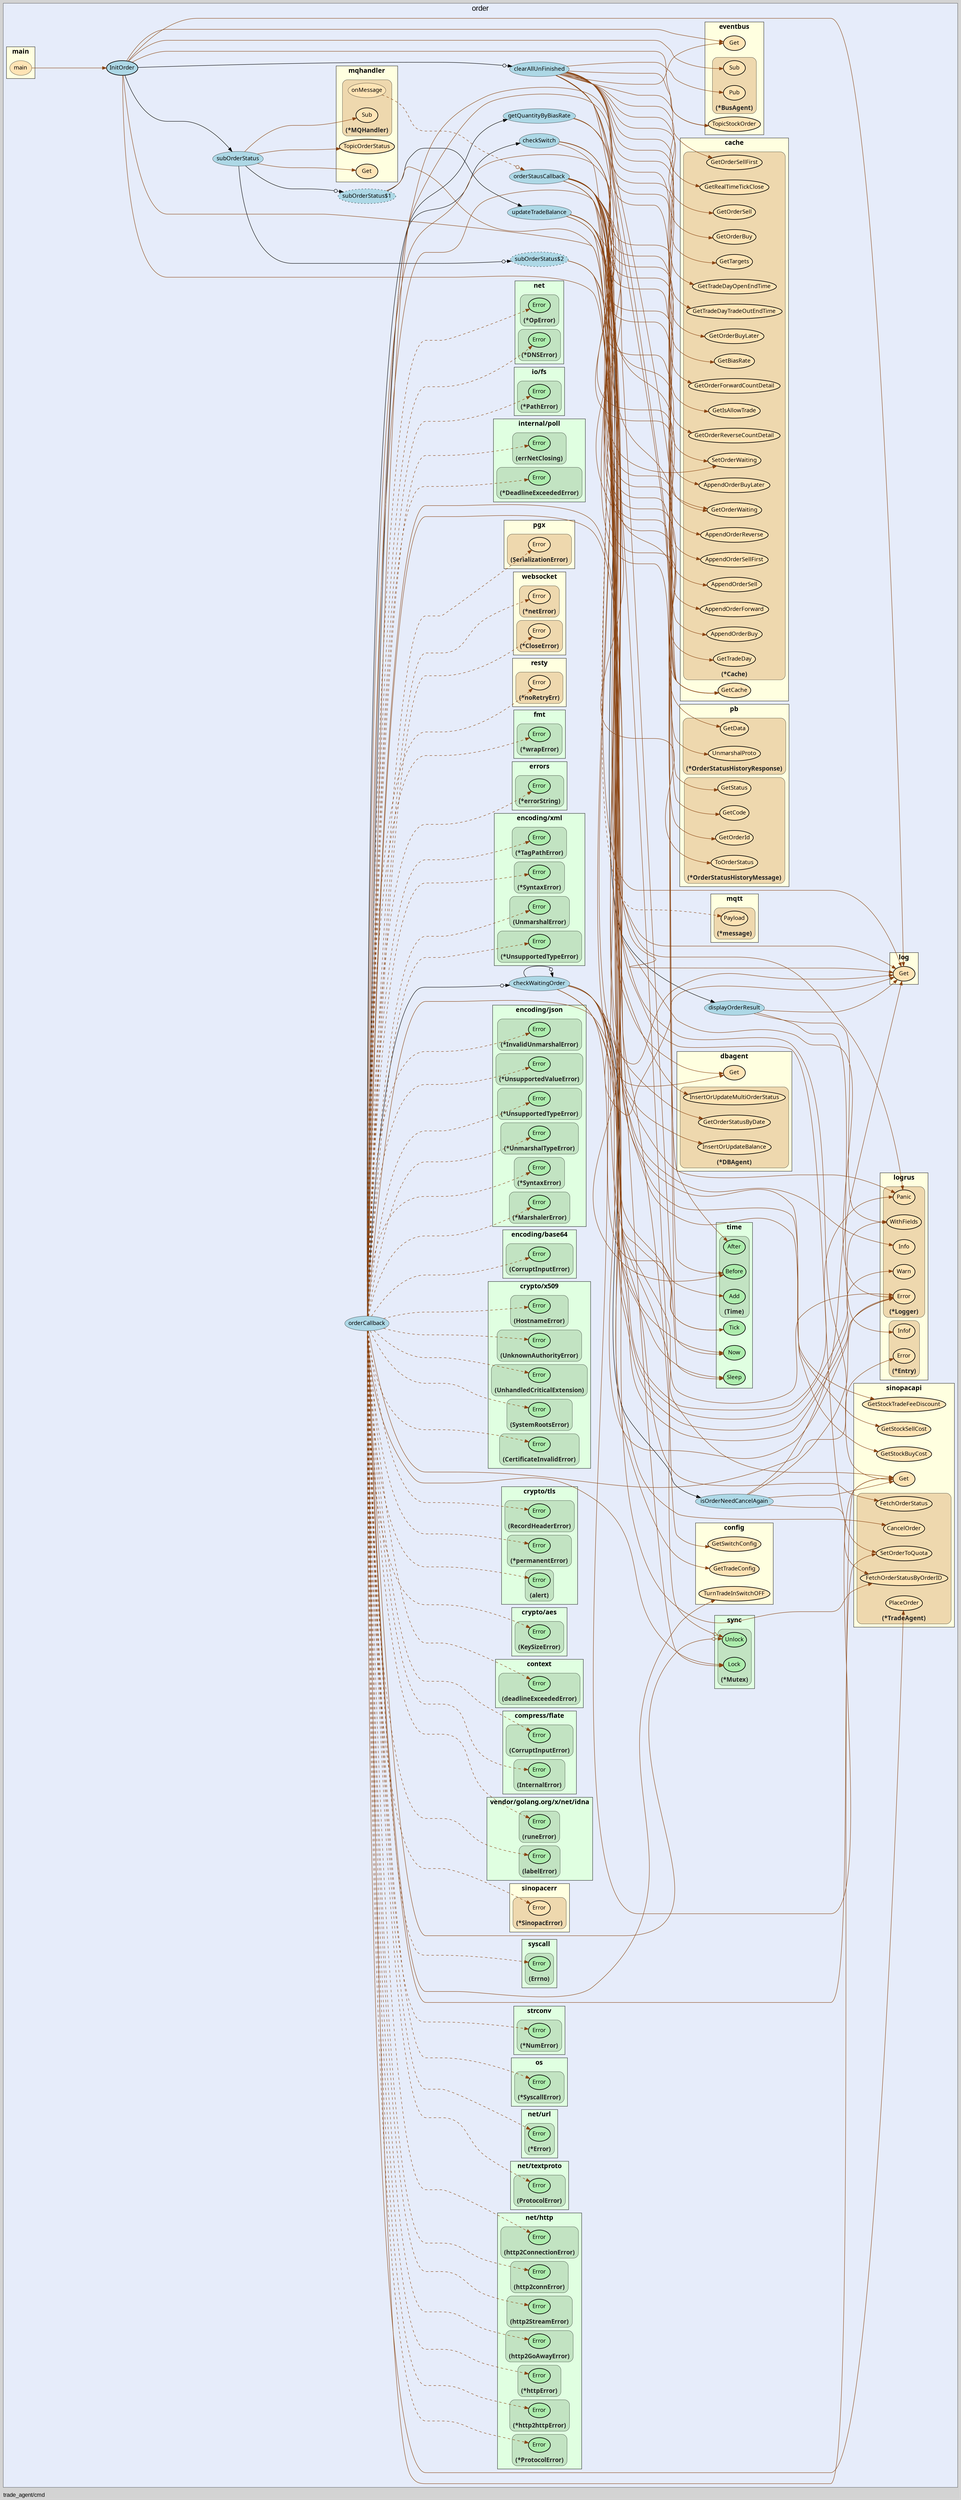 digraph gocallvis {
    label="trade_agent/cmd";
    labeljust="l";
    fontname="Arial";
    fontsize="14";
    rankdir="LR";
    bgcolor="lightgray";
    style="solid";
    penwidth="0.5";
    pad="0.0";
    nodesep="0.35";

    node [shape="ellipse" style="filled" fillcolor="honeydew" fontname="Verdana" penwidth="1.0" margin="0.05,0.0"];
    edge [minlen="5"]

    subgraph "cluster_focus" {
        bgcolor="#e6ecfa";
label="order";
labelloc="t";
labeljust="c";
fontsize="18";
        
        "trade_agent/pkg/modules/order.orderStausCallback" [ penwidth="0.5" fillcolor="lightblue" label="orderStausCallback" ]
        "trade_agent/pkg/modules/order.displayOrderResult" [ fillcolor="lightblue" label="displayOrderResult" penwidth="0.5" ]
        "trade_agent/pkg/modules/order.InitOrder" [ fillcolor="lightblue" label="InitOrder" penwidth="1.5" ]
        "trade_agent/pkg/modules/order.subOrderStatus" [ fillcolor="lightblue" label="subOrderStatus" penwidth="0.5" ]
        "trade_agent/pkg/modules/order.updateTradeBalance" [ fillcolor="lightblue" label="updateTradeBalance" penwidth="0.5" ]
        "trade_agent/pkg/modules/order.subOrderStatus$1" [ fillcolor="lightblue" label="subOrderStatus$1" style="dotted,filled" ]
        "trade_agent/pkg/modules/order.subOrderStatus$2" [ label="subOrderStatus$2" style="dotted,filled" fillcolor="lightblue" ]
        "trade_agent/pkg/modules/order.clearAllUnFinished" [ fillcolor="lightblue" label="clearAllUnFinished" penwidth="0.5" ]
        "trade_agent/pkg/modules/order.checkWaitingOrder" [ fillcolor="lightblue" label="checkWaitingOrder" penwidth="0.5" ]
        "trade_agent/pkg/modules/order.isOrderNeedCancelAgain" [ fillcolor="lightblue" label="isOrderNeedCancelAgain" penwidth="0.5" ]
        "trade_agent/pkg/modules/order.orderCallback" [ fillcolor="lightblue" label="orderCallback" penwidth="0.5" ]
        "trade_agent/pkg/modules/order.checkSwitch" [ fillcolor="lightblue" label="checkSwitch" penwidth="0.5" ]
        "trade_agent/pkg/modules/order.getQuantityByBiasRate" [ fillcolor="lightblue" label="getQuantityByBiasRate" penwidth="0.5" ]
        
        subgraph "cluster_compress/flate" {
        penwidth="0.8";
fontsize="16";
fontname="Tahoma bold";
rank="sink";
label="compress/flate";
URL="/?f=compress/flate";
tooltip="package: compress/flate";
style="filled";
fillcolor="#E0FFE1";
        
        
        subgraph "cluster_compress/flate.CorruptInputError" {
        fontsize="15";
fontcolor="#222222";
labelloc="b";
style="rounded,filled";
fillcolor="#c2e3c2";
label="(CorruptInputError)";
tooltip="type: compress/flate.CorruptInputError";
penwidth="0.5";
        
        "(compress/flate.CorruptInputError).Error" [ fillcolor="#adedad" label="Error" penwidth="1.5" ]
        
    }

        subgraph "cluster_compress/flate.InternalError" {
        style="rounded,filled";
fillcolor="#c2e3c2";
label="(InternalError)";
tooltip="type: compress/flate.InternalError";
penwidth="0.5";
fontsize="15";
fontcolor="#222222";
labelloc="b";
        
        "(compress/flate.InternalError).Error" [ fillcolor="#adedad" label="Error" penwidth="1.5" ]
        
    }

    }

        subgraph "cluster_context" {
        penwidth="0.8";
rank="sink";
URL="/?f=context";
tooltip="package: context";
fontsize="16";
style="filled";
fillcolor="#E0FFE1";
fontname="Tahoma bold";
label="context";
        
        
        subgraph "cluster_context.deadlineExceededError" {
        penwidth="0.5";
fontsize="15";
fontcolor="#222222";
labelloc="b";
style="rounded,filled";
fillcolor="#c2e3c2";
label="(deadlineExceededError)";
tooltip="type: context.deadlineExceededError";
        
        "(context.deadlineExceededError).Error" [ fillcolor="#adedad" label="Error" penwidth="1.5" ]
        
    }

    }

        subgraph "cluster_crypto/aes" {
        style="filled";
fillcolor="#E0FFE1";
label="crypto/aes";
tooltip="package: crypto/aes";
fontsize="16";
fontname="Tahoma bold";
rank="sink";
URL="/?f=crypto/aes";
penwidth="0.8";
        
        
        subgraph "cluster_crypto/aes.KeySizeError" {
        style="rounded,filled";
fillcolor="#c2e3c2";
label="(KeySizeError)";
tooltip="type: crypto/aes.KeySizeError";
penwidth="0.5";
fontsize="15";
fontcolor="#222222";
labelloc="b";
        
        "(crypto/aes.KeySizeError).Error" [ fillcolor="#adedad" label="Error" penwidth="1.5" ]
        
    }

    }

        subgraph "cluster_crypto/tls" {
        penwidth="0.8";
style="filled";
fontname="Tahoma bold";
rank="sink";
label="crypto/tls";
tooltip="package: crypto/tls";
fontsize="16";
fillcolor="#E0FFE1";
URL="/?f=crypto/tls";
        
        
        subgraph "cluster_*crypto/tls.permanentError" {
        penwidth="0.5";
fontsize="15";
fontcolor="#222222";
labelloc="b";
style="rounded,filled";
fillcolor="#c2e3c2";
label="(*permanentError)";
tooltip="type: *crypto/tls.permanentError";
        
        "(*crypto/tls.permanentError).Error" [ fillcolor="#adedad" label="Error" penwidth="1.5" ]
        
    }

        subgraph "cluster_crypto/tls.RecordHeaderError" {
        penwidth="0.5";
fontsize="15";
fontcolor="#222222";
labelloc="b";
style="rounded,filled";
fillcolor="#c2e3c2";
label="(RecordHeaderError)";
tooltip="type: crypto/tls.RecordHeaderError";
        
        "(crypto/tls.RecordHeaderError).Error" [ fillcolor="#adedad" label="Error" penwidth="1.5" ]
        
    }

        subgraph "cluster_crypto/tls.alert" {
        labelloc="b";
style="rounded,filled";
fillcolor="#c2e3c2";
label="(alert)";
tooltip="type: crypto/tls.alert";
penwidth="0.5";
fontsize="15";
fontcolor="#222222";
        
        "(crypto/tls.alert).Error" [ fillcolor="#adedad" label="Error" penwidth="1.5" ]
        
    }

    }

        subgraph "cluster_crypto/x509" {
        rank="sink";
label="crypto/x509";
URL="/?f=crypto/x509";
fontsize="16";
style="filled";
fontname="Tahoma bold";
tooltip="package: crypto/x509";
penwidth="0.8";
fillcolor="#E0FFE1";
        
        
        subgraph "cluster_crypto/x509.CertificateInvalidError" {
        labelloc="b";
style="rounded,filled";
fillcolor="#c2e3c2";
label="(CertificateInvalidError)";
tooltip="type: crypto/x509.CertificateInvalidError";
penwidth="0.5";
fontsize="15";
fontcolor="#222222";
        
        "(crypto/x509.CertificateInvalidError).Error" [ fillcolor="#adedad" label="Error" penwidth="1.5" ]
        
    }

        subgraph "cluster_crypto/x509.HostnameError" {
        tooltip="type: crypto/x509.HostnameError";
penwidth="0.5";
fontsize="15";
fontcolor="#222222";
labelloc="b";
style="rounded,filled";
fillcolor="#c2e3c2";
label="(HostnameError)";
        
        "(crypto/x509.HostnameError).Error" [ fillcolor="#adedad" label="Error" penwidth="1.5" ]
        
    }

        subgraph "cluster_crypto/x509.SystemRootsError" {
        labelloc="b";
style="rounded,filled";
fillcolor="#c2e3c2";
label="(SystemRootsError)";
tooltip="type: crypto/x509.SystemRootsError";
penwidth="0.5";
fontsize="15";
fontcolor="#222222";
        
        "(crypto/x509.SystemRootsError).Error" [ fillcolor="#adedad" label="Error" penwidth="1.5" ]
        
    }

        subgraph "cluster_crypto/x509.UnhandledCriticalExtension" {
        label="(UnhandledCriticalExtension)";
tooltip="type: crypto/x509.UnhandledCriticalExtension";
penwidth="0.5";
fontsize="15";
fontcolor="#222222";
labelloc="b";
style="rounded,filled";
fillcolor="#c2e3c2";
        
        "(crypto/x509.UnhandledCriticalExtension).Error" [ fillcolor="#adedad" label="Error" penwidth="1.5" ]
        
    }

        subgraph "cluster_crypto/x509.UnknownAuthorityError" {
        label="(UnknownAuthorityError)";
tooltip="type: crypto/x509.UnknownAuthorityError";
penwidth="0.5";
fontsize="15";
fontcolor="#222222";
labelloc="b";
style="rounded,filled";
fillcolor="#c2e3c2";
        
        "(crypto/x509.UnknownAuthorityError).Error" [ penwidth="1.5" fillcolor="#adedad" label="Error" ]
        
    }

    }

        subgraph "cluster_encoding/base64" {
        style="filled";
fontname="Tahoma bold";
label="encoding/base64";
tooltip="package: encoding/base64";
URL="/?f=encoding/base64";
penwidth="0.8";
fontsize="16";
fillcolor="#E0FFE1";
rank="sink";
        
        
        subgraph "cluster_encoding/base64.CorruptInputError" {
        fontsize="15";
fontcolor="#222222";
labelloc="b";
style="rounded,filled";
fillcolor="#c2e3c2";
label="(CorruptInputError)";
tooltip="type: encoding/base64.CorruptInputError";
penwidth="0.5";
        
        "(encoding/base64.CorruptInputError).Error" [ fillcolor="#adedad" label="Error" penwidth="1.5" ]
        
    }

    }

        subgraph "cluster_encoding/json" {
        fontsize="16";
fillcolor="#E0FFE1";
label="encoding/json";
penwidth="0.8";
style="filled";
fontname="Tahoma bold";
rank="sink";
URL="/?f=encoding/json";
tooltip="package: encoding/json";
        
        
        subgraph "cluster_*encoding/json.InvalidUnmarshalError" {
        labelloc="b";
style="rounded,filled";
fillcolor="#c2e3c2";
label="(*InvalidUnmarshalError)";
tooltip="type: *encoding/json.InvalidUnmarshalError";
penwidth="0.5";
fontsize="15";
fontcolor="#222222";
        
        "(*encoding/json.InvalidUnmarshalError).Error" [ penwidth="1.5" fillcolor="#adedad" label="Error" ]
        
    }

        subgraph "cluster_*encoding/json.MarshalerError" {
        fontsize="15";
fontcolor="#222222";
labelloc="b";
style="rounded,filled";
fillcolor="#c2e3c2";
label="(*MarshalerError)";
tooltip="type: *encoding/json.MarshalerError";
penwidth="0.5";
        
        "(*encoding/json.MarshalerError).Error" [ fillcolor="#adedad" label="Error" penwidth="1.5" ]
        
    }

        subgraph "cluster_*encoding/json.SyntaxError" {
        fontcolor="#222222";
labelloc="b";
style="rounded,filled";
fillcolor="#c2e3c2";
label="(*SyntaxError)";
tooltip="type: *encoding/json.SyntaxError";
penwidth="0.5";
fontsize="15";
        
        "(*encoding/json.SyntaxError).Error" [ penwidth="1.5" fillcolor="#adedad" label="Error" ]
        
    }

        subgraph "cluster_*encoding/json.UnmarshalTypeError" {
        label="(*UnmarshalTypeError)";
tooltip="type: *encoding/json.UnmarshalTypeError";
penwidth="0.5";
fontsize="15";
fontcolor="#222222";
labelloc="b";
style="rounded,filled";
fillcolor="#c2e3c2";
        
        "(*encoding/json.UnmarshalTypeError).Error" [ label="Error" penwidth="1.5" fillcolor="#adedad" ]
        
    }

        subgraph "cluster_*encoding/json.UnsupportedTypeError" {
        tooltip="type: *encoding/json.UnsupportedTypeError";
penwidth="0.5";
fontsize="15";
fontcolor="#222222";
labelloc="b";
style="rounded,filled";
fillcolor="#c2e3c2";
label="(*UnsupportedTypeError)";
        
        "(*encoding/json.UnsupportedTypeError).Error" [ fillcolor="#adedad" label="Error" penwidth="1.5" ]
        
    }

        subgraph "cluster_*encoding/json.UnsupportedValueError" {
        fontsize="15";
fontcolor="#222222";
labelloc="b";
style="rounded,filled";
fillcolor="#c2e3c2";
label="(*UnsupportedValueError)";
tooltip="type: *encoding/json.UnsupportedValueError";
penwidth="0.5";
        
        "(*encoding/json.UnsupportedValueError).Error" [ fillcolor="#adedad" label="Error" penwidth="1.5" ]
        
    }

    }

        subgraph "cluster_encoding/xml" {
        fillcolor="#E0FFE1";
fontname="Tahoma bold";
rank="sink";
label="encoding/xml";
penwidth="0.8";
fontsize="16";
style="filled";
URL="/?f=encoding/xml";
tooltip="package: encoding/xml";
        
        
        subgraph "cluster_*encoding/xml.SyntaxError" {
        fontsize="15";
fontcolor="#222222";
labelloc="b";
style="rounded,filled";
fillcolor="#c2e3c2";
label="(*SyntaxError)";
tooltip="type: *encoding/xml.SyntaxError";
penwidth="0.5";
        
        "(*encoding/xml.SyntaxError).Error" [ fillcolor="#adedad" label="Error" penwidth="1.5" ]
        
    }

        subgraph "cluster_*encoding/xml.TagPathError" {
        label="(*TagPathError)";
tooltip="type: *encoding/xml.TagPathError";
penwidth="0.5";
fontsize="15";
fontcolor="#222222";
labelloc="b";
style="rounded,filled";
fillcolor="#c2e3c2";
        
        "(*encoding/xml.TagPathError).Error" [ fillcolor="#adedad" label="Error" penwidth="1.5" ]
        
    }

        subgraph "cluster_*encoding/xml.UnsupportedTypeError" {
        fontsize="15";
fontcolor="#222222";
labelloc="b";
style="rounded,filled";
fillcolor="#c2e3c2";
label="(*UnsupportedTypeError)";
tooltip="type: *encoding/xml.UnsupportedTypeError";
penwidth="0.5";
        
        "(*encoding/xml.UnsupportedTypeError).Error" [ fillcolor="#adedad" label="Error" penwidth="1.5" ]
        
    }

        subgraph "cluster_encoding/xml.UnmarshalError" {
        tooltip="type: encoding/xml.UnmarshalError";
penwidth="0.5";
fontsize="15";
fontcolor="#222222";
labelloc="b";
style="rounded,filled";
fillcolor="#c2e3c2";
label="(UnmarshalError)";
        
        "(encoding/xml.UnmarshalError).Error" [ fillcolor="#adedad" label="Error" penwidth="1.5" ]
        
    }

    }

        subgraph "cluster_errors" {
        label="errors";
penwidth="0.8";
fontsize="16";
style="filled";
fillcolor="#E0FFE1";
fontname="Tahoma bold";
rank="sink";
URL="/?f=errors";
tooltip="package: errors";
        
        
        subgraph "cluster_*errors.errorString" {
        penwidth="0.5";
fontsize="15";
fontcolor="#222222";
labelloc="b";
style="rounded,filled";
fillcolor="#c2e3c2";
label="(*errorString)";
tooltip="type: *errors.errorString";
        
        "(*errors.errorString).Error" [ fillcolor="#adedad" label="Error" penwidth="1.5" ]
        
    }

    }

        subgraph "cluster_fmt" {
        style="filled";
URL="/?f=fmt";
tooltip="package: fmt";
fontname="Tahoma bold";
rank="sink";
label="fmt";
penwidth="0.8";
fontsize="16";
fillcolor="#E0FFE1";
        
        
        subgraph "cluster_*fmt.wrapError" {
        fontcolor="#222222";
labelloc="b";
style="rounded,filled";
fillcolor="#c2e3c2";
label="(*wrapError)";
tooltip="type: *fmt.wrapError";
penwidth="0.5";
fontsize="15";
        
        "(*fmt.wrapError).Error" [ fillcolor="#adedad" label="Error" penwidth="1.5" ]
        
    }

    }

        subgraph "cluster_github.com/eclipse/paho.mqtt.golang" {
        fontsize="16";
tooltip="package: github.com/eclipse/paho.mqtt.golang";
fillcolor="lightyellow";
fontname="Tahoma bold";
rank="sink";
label="mqtt";
URL="/?f=github.com/eclipse/paho.mqtt.golang";
penwidth="0.8";
style="filled";
        
        
        subgraph "cluster_*github.com/eclipse/paho.mqtt.golang.message" {
        penwidth="0.5";
fontsize="15";
fontcolor="#222222";
labelloc="b";
style="rounded,filled";
fillcolor="wheat2";
label="(*message)";
tooltip="type: *github.com/eclipse/paho.mqtt.golang.message";
        
        "(*github.com/eclipse/paho.mqtt.golang.message).Payload" [ fillcolor="moccasin" label="Payload" penwidth="1.5" ]
        
    }

    }

        subgraph "cluster_github.com/go-resty/resty/v2" {
        URL="/?f=github.com/go-resty/resty/v2";
style="filled";
fontsize="16";
fillcolor="lightyellow";
fontname="Tahoma bold";
rank="sink";
label="resty";
tooltip="package: github.com/go-resty/resty/v2";
penwidth="0.8";
        
        
        subgraph "cluster_*github.com/go-resty/resty/v2.noRetryErr" {
        fontsize="15";
fontcolor="#222222";
labelloc="b";
style="rounded,filled";
fillcolor="wheat2";
label="(*noRetryErr)";
tooltip="type: *github.com/go-resty/resty/v2.noRetryErr";
penwidth="0.5";
        
        "(*github.com/go-resty/resty/v2.noRetryErr).Error" [ fillcolor="moccasin" label="Error" penwidth="1.5" ]
        
    }

    }

        subgraph "cluster_github.com/gorilla/websocket" {
        penwidth="0.8";
fontsize="16";
style="filled";
fillcolor="lightyellow";
fontname="Tahoma bold";
rank="sink";
label="websocket";
URL="/?f=github.com/gorilla/websocket";
tooltip="package: github.com/gorilla/websocket";
        
        
        subgraph "cluster_*github.com/gorilla/websocket.CloseError" {
        tooltip="type: *github.com/gorilla/websocket.CloseError";
penwidth="0.5";
fontsize="15";
fontcolor="#222222";
labelloc="b";
style="rounded,filled";
fillcolor="wheat2";
label="(*CloseError)";
        
        "(*github.com/gorilla/websocket.CloseError).Error" [ fillcolor="moccasin" label="Error" penwidth="1.5" ]
        
    }

        subgraph "cluster_*github.com/gorilla/websocket.netError" {
        label="(*netError)";
tooltip="type: *github.com/gorilla/websocket.netError";
penwidth="0.5";
fontsize="15";
fontcolor="#222222";
labelloc="b";
style="rounded,filled";
fillcolor="wheat2";
        
        "(*github.com/gorilla/websocket.netError).Error" [ fillcolor="moccasin" label="Error" penwidth="1.5" ]
        
    }

    }

        subgraph "cluster_github.com/jackc/pgx/v4" {
        fillcolor="lightyellow";
fontname="Tahoma bold";
rank="sink";
URL="/?f=github.com/jackc/pgx/v4";
style="filled";
fontsize="16";
label="pgx";
tooltip="package: github.com/jackc/pgx/v4";
penwidth="0.8";
        
        
        subgraph "cluster_github.com/jackc/pgx/v4.SerializationError" {
        fontcolor="#222222";
labelloc="b";
style="rounded,filled";
fillcolor="wheat2";
label="(SerializationError)";
tooltip="type: github.com/jackc/pgx/v4.SerializationError";
penwidth="0.5";
fontsize="15";
        
        "(github.com/jackc/pgx/v4.SerializationError).Error" [ fillcolor="moccasin" label="Error" penwidth="1.5" ]
        
    }

    }

        subgraph "cluster_github.com/sirupsen/logrus" {
        penwidth="0.8";
fontname="Tahoma bold";
rank="sink";
label="logrus";
fontsize="16";
style="filled";
fillcolor="lightyellow";
URL="/?f=github.com/sirupsen/logrus";
tooltip="package: github.com/sirupsen/logrus";
        
        
        subgraph "cluster_*github.com/sirupsen/logrus.Entry" {
        tooltip="type: *github.com/sirupsen/logrus.Entry";
penwidth="0.5";
fontsize="15";
fontcolor="#222222";
labelloc="b";
style="rounded,filled";
fillcolor="wheat2";
label="(*Entry)";
        
        "(*github.com/sirupsen/logrus.Entry).Infof" [ fillcolor="moccasin" label="Infof" penwidth="1.5" ]
        "(*github.com/sirupsen/logrus.Entry).Error" [ fillcolor="moccasin" label="Error" penwidth="1.5" ]
        
    }

        subgraph "cluster_*github.com/sirupsen/logrus.Logger" {
        labelloc="b";
style="rounded,filled";
fillcolor="wheat2";
label="(*Logger)";
tooltip="type: *github.com/sirupsen/logrus.Logger";
penwidth="0.5";
fontsize="15";
fontcolor="#222222";
        
        "(*github.com/sirupsen/logrus.Logger).Panic" [ fillcolor="moccasin" label="Panic" penwidth="1.5" ]
        "(*github.com/sirupsen/logrus.Logger).WithFields" [ fillcolor="moccasin" label="WithFields" penwidth="1.5" ]
        "(*github.com/sirupsen/logrus.Logger).Error" [ penwidth="1.5" fillcolor="moccasin" label="Error" ]
        "(*github.com/sirupsen/logrus.Logger).Info" [ fillcolor="moccasin" label="Info" penwidth="1.5" ]
        "(*github.com/sirupsen/logrus.Logger).Warn" [ fillcolor="moccasin" label="Warn" penwidth="1.5" ]
        
    }

    }

        subgraph "cluster_internal/poll" {
        fillcolor="#E0FFE1";
fontname="Tahoma bold";
label="internal/poll";
URL="/?f=internal/poll";
tooltip="package: internal/poll";
penwidth="0.8";
fontsize="16";
style="filled";
rank="sink";
        
        
        subgraph "cluster_*internal/poll.DeadlineExceededError" {
        label="(*DeadlineExceededError)";
tooltip="type: *internal/poll.DeadlineExceededError";
penwidth="0.5";
fontsize="15";
fontcolor="#222222";
labelloc="b";
style="rounded,filled";
fillcolor="#c2e3c2";
        
        "(*internal/poll.DeadlineExceededError).Error" [ penwidth="1.5" fillcolor="#adedad" label="Error" ]
        
    }

        subgraph "cluster_internal/poll.errNetClosing" {
        labelloc="b";
style="rounded,filled";
fillcolor="#c2e3c2";
label="(errNetClosing)";
tooltip="type: internal/poll.errNetClosing";
penwidth="0.5";
fontsize="15";
fontcolor="#222222";
        
        "(internal/poll.errNetClosing).Error" [ fillcolor="#adedad" label="Error" penwidth="1.5" ]
        
    }

    }

        subgraph "cluster_io/fs" {
        fontsize="16";
fillcolor="#E0FFE1";
fontname="Tahoma bold";
label="io/fs";
URL="/?f=io/fs";
penwidth="0.8";
rank="sink";
tooltip="package: io/fs";
style="filled";
        
        
        subgraph "cluster_*io/fs.PathError" {
        label="(*PathError)";
tooltip="type: *io/fs.PathError";
penwidth="0.5";
fontsize="15";
fontcolor="#222222";
labelloc="b";
style="rounded,filled";
fillcolor="#c2e3c2";
        
        "(*io/fs.PathError).Error" [ fillcolor="#adedad" label="Error" penwidth="1.5" ]
        
    }

    }

        subgraph "cluster_net" {
        penwidth="0.8";
style="filled";
fillcolor="#E0FFE1";
fontname="Tahoma bold";
rank="sink";
fontsize="16";
label="net";
URL="/?f=net";
tooltip="package: net";
        
        
        subgraph "cluster_*net.DNSError" {
        fillcolor="#c2e3c2";
label="(*DNSError)";
tooltip="type: *net.DNSError";
penwidth="0.5";
fontsize="15";
fontcolor="#222222";
labelloc="b";
style="rounded,filled";
        
        "(*net.DNSError).Error" [ fillcolor="#adedad" label="Error" penwidth="1.5" ]
        
    }

        subgraph "cluster_*net.OpError" {
        label="(*OpError)";
tooltip="type: *net.OpError";
penwidth="0.5";
fontsize="15";
fontcolor="#222222";
labelloc="b";
style="rounded,filled";
fillcolor="#c2e3c2";
        
        "(*net.OpError).Error" [ fillcolor="#adedad" label="Error" penwidth="1.5" ]
        
    }

    }

        subgraph "cluster_net/http" {
        fontsize="16";
fontname="Tahoma bold";
rank="sink";
penwidth="0.8";
style="filled";
fillcolor="#E0FFE1";
label="net/http";
URL="/?f=net/http";
tooltip="package: net/http";
        
        
        subgraph "cluster_*net/http.ProtocolError" {
        penwidth="0.5";
fontsize="15";
fontcolor="#222222";
labelloc="b";
style="rounded,filled";
fillcolor="#c2e3c2";
label="(*ProtocolError)";
tooltip="type: *net/http.ProtocolError";
        
        "(*net/http.ProtocolError).Error" [ fillcolor="#adedad" label="Error" penwidth="1.5" ]
        
    }

        subgraph "cluster_*net/http.http2httpError" {
        fillcolor="#c2e3c2";
label="(*http2httpError)";
tooltip="type: *net/http.http2httpError";
penwidth="0.5";
fontsize="15";
fontcolor="#222222";
labelloc="b";
style="rounded,filled";
        
        "(*net/http.http2httpError).Error" [ penwidth="1.5" fillcolor="#adedad" label="Error" ]
        
    }

        subgraph "cluster_*net/http.httpError" {
        tooltip="type: *net/http.httpError";
penwidth="0.5";
fontsize="15";
fontcolor="#222222";
labelloc="b";
style="rounded,filled";
fillcolor="#c2e3c2";
label="(*httpError)";
        
        "(*net/http.httpError).Error" [ penwidth="1.5" fillcolor="#adedad" label="Error" ]
        
    }

        subgraph "cluster_net/http.http2ConnectionError" {
        style="rounded,filled";
fillcolor="#c2e3c2";
label="(http2ConnectionError)";
tooltip="type: net/http.http2ConnectionError";
penwidth="0.5";
fontsize="15";
fontcolor="#222222";
labelloc="b";
        
        "(net/http.http2ConnectionError).Error" [ fillcolor="#adedad" label="Error" penwidth="1.5" ]
        
    }

        subgraph "cluster_net/http.http2GoAwayError" {
        labelloc="b";
style="rounded,filled";
fillcolor="#c2e3c2";
label="(http2GoAwayError)";
tooltip="type: net/http.http2GoAwayError";
penwidth="0.5";
fontsize="15";
fontcolor="#222222";
        
        "(net/http.http2GoAwayError).Error" [ fillcolor="#adedad" label="Error" penwidth="1.5" ]
        
    }

        subgraph "cluster_net/http.http2StreamError" {
        style="rounded,filled";
fillcolor="#c2e3c2";
label="(http2StreamError)";
tooltip="type: net/http.http2StreamError";
penwidth="0.5";
fontsize="15";
fontcolor="#222222";
labelloc="b";
        
        "(net/http.http2StreamError).Error" [ fillcolor="#adedad" label="Error" penwidth="1.5" ]
        
    }

        subgraph "cluster_net/http.http2connError" {
        fontcolor="#222222";
labelloc="b";
style="rounded,filled";
fillcolor="#c2e3c2";
label="(http2connError)";
tooltip="type: net/http.http2connError";
penwidth="0.5";
fontsize="15";
        
        "(net/http.http2connError).Error" [ fillcolor="#adedad" label="Error" penwidth="1.5" ]
        
    }

    }

        subgraph "cluster_net/textproto" {
        style="filled";
fontname="Tahoma bold";
label="net/textproto";
tooltip="package: net/textproto";
penwidth="0.8";
fontsize="16";
fillcolor="#E0FFE1";
rank="sink";
URL="/?f=net/textproto";
        
        
        subgraph "cluster_net/textproto.ProtocolError" {
        penwidth="0.5";
fontsize="15";
fontcolor="#222222";
labelloc="b";
style="rounded,filled";
fillcolor="#c2e3c2";
label="(ProtocolError)";
tooltip="type: net/textproto.ProtocolError";
        
        "(net/textproto.ProtocolError).Error" [ penwidth="1.5" fillcolor="#adedad" label="Error" ]
        
    }

    }

        subgraph "cluster_net/url" {
        fillcolor="#E0FFE1";
fontname="Tahoma bold";
label="net/url";
URL="/?f=net/url";
tooltip="package: net/url";
penwidth="0.8";
fontsize="16";
style="filled";
rank="sink";
        
        
        subgraph "cluster_*net/url.Error" {
        fontsize="15";
fontcolor="#222222";
labelloc="b";
style="rounded,filled";
fillcolor="#c2e3c2";
label="(*Error)";
tooltip="type: *net/url.Error";
penwidth="0.5";
        
        "(*net/url.Error).Error" [ penwidth="1.5" fillcolor="#adedad" label="Error" ]
        
    }

    }

        subgraph "cluster_os" {
        penwidth="0.8";
fontsize="16";
fontname="Tahoma bold";
rank="sink";
label="os";
URL="/?f=os";
style="filled";
fillcolor="#E0FFE1";
tooltip="package: os";
        
        
        subgraph "cluster_*os.SyscallError" {
        tooltip="type: *os.SyscallError";
penwidth="0.5";
fontsize="15";
fontcolor="#222222";
labelloc="b";
style="rounded,filled";
fillcolor="#c2e3c2";
label="(*SyscallError)";
        
        "(*os.SyscallError).Error" [ fillcolor="#adedad" label="Error" penwidth="1.5" ]
        
    }

    }

        subgraph "cluster_strconv" {
        label="strconv";
URL="/?f=strconv";
penwidth="0.8";
style="filled";
rank="sink";
tooltip="package: strconv";
fontsize="16";
fillcolor="#E0FFE1";
fontname="Tahoma bold";
        
        
        subgraph "cluster_*strconv.NumError" {
        labelloc="b";
style="rounded,filled";
fillcolor="#c2e3c2";
label="(*NumError)";
tooltip="type: *strconv.NumError";
penwidth="0.5";
fontsize="15";
fontcolor="#222222";
        
        "(*strconv.NumError).Error" [ penwidth="1.5" fillcolor="#adedad" label="Error" ]
        
    }

    }

        subgraph "cluster_sync" {
        fontsize="16";
style="filled";
fillcolor="#E0FFE1";
rank="sink";
label="sync";
URL="/?f=sync";
tooltip="package: sync";
penwidth="0.8";
fontname="Tahoma bold";
        
        
        subgraph "cluster_*sync.Mutex" {
        penwidth="0.5";
fontsize="15";
fontcolor="#222222";
labelloc="b";
style="rounded,filled";
fillcolor="#c2e3c2";
label="(*Mutex)";
tooltip="type: *sync.Mutex";
        
        "(*sync.Mutex).Unlock" [ fillcolor="#adedad" label="Unlock" penwidth="1.5" ]
        "(*sync.Mutex).Lock" [ fillcolor="#adedad" label="Lock" penwidth="1.5" ]
        
    }

    }

        subgraph "cluster_syscall" {
        penwidth="0.8";
style="filled";
fillcolor="#E0FFE1";
fontname="Tahoma bold";
label="syscall";
URL="/?f=syscall";
tooltip="package: syscall";
fontsize="16";
rank="sink";
        
        
        subgraph "cluster_syscall.Errno" {
        fontcolor="#222222";
labelloc="b";
style="rounded,filled";
fillcolor="#c2e3c2";
label="(Errno)";
tooltip="type: syscall.Errno";
penwidth="0.5";
fontsize="15";
        
        "(syscall.Errno).Error" [ fillcolor="#adedad" label="Error" penwidth="1.5" ]
        
    }

    }

        subgraph "cluster_time" {
        fontsize="16";
style="filled";
rank="sink";
penwidth="0.8";
fontname="Tahoma bold";
label="time";
URL="/?f=time";
tooltip="package: time";
fillcolor="#E0FFE1";
        
        "time.Tick" [ label="Tick" penwidth="1.5" fillcolor="#adedad" ]
        "time.Sleep" [ fillcolor="#adedad" label="Sleep" penwidth="1.5" ]
        "time.Now" [ fillcolor="#adedad" label="Now" penwidth="1.5" ]
        
        subgraph "cluster_time.Time" {
        fontcolor="#222222";
labelloc="b";
style="rounded,filled";
fillcolor="#c2e3c2";
label="(Time)";
tooltip="type: time.Time";
penwidth="0.5";
fontsize="15";
        
        "(time.Time).Before" [ label="Before" penwidth="1.5" fillcolor="#adedad" ]
        "(time.Time).After" [ label="After" penwidth="1.5" fillcolor="#adedad" ]
        "(time.Time).Add" [ fillcolor="#adedad" label="Add" penwidth="1.5" ]
        
    }

    }

        subgraph "cluster_trade_agent/cmd" {
        style="filled";
fillcolor="lightyellow";
fontname="Tahoma bold";
rank="sink";
tooltip="package: trade_agent/cmd";
penwidth="0.8";
fontsize="16";
label="main";
URL="/?f=trade_agent/cmd";
        
        "trade_agent/cmd.main" [ fillcolor="moccasin" label="main" penwidth="0.5" ]
        
    }

        subgraph "cluster_trade_agent/pkg/cache" {
        fontsize="16";
fillcolor="lightyellow";
rank="sink";
penwidth="0.8";
style="filled";
fontname="Tahoma bold";
label="cache";
URL="/?f=trade_agent/pkg/cache";
tooltip="package: trade_agent/pkg/cache";
        
        "trade_agent/pkg/cache.GetCache" [ fillcolor="moccasin" label="GetCache" penwidth="1.5" ]
        
        subgraph "cluster_*trade_agent/pkg/cache.Cache" {
        labelloc="b";
style="rounded,filled";
fillcolor="wheat2";
label="(*Cache)";
tooltip="type: *trade_agent/pkg/cache.Cache";
penwidth="0.5";
fontsize="15";
fontcolor="#222222";
        
        "(*trade_agent/pkg/cache.Cache).GetOrderWaiting" [ fillcolor="moccasin" label="GetOrderWaiting" penwidth="1.5" ]
        "(*trade_agent/pkg/cache.Cache).SetOrderWaiting" [ penwidth="1.5" fillcolor="moccasin" label="SetOrderWaiting" ]
        "(*trade_agent/pkg/cache.Cache).AppendOrderBuy" [ fillcolor="moccasin" label="AppendOrderBuy" penwidth="1.5" ]
        "(*trade_agent/pkg/cache.Cache).AppendOrderForward" [ label="AppendOrderForward" penwidth="1.5" fillcolor="moccasin" ]
        "(*trade_agent/pkg/cache.Cache).AppendOrderSell" [ label="AppendOrderSell" penwidth="1.5" fillcolor="moccasin" ]
        "(*trade_agent/pkg/cache.Cache).AppendOrderSellFirst" [ fillcolor="moccasin" label="AppendOrderSellFirst" penwidth="1.5" ]
        "(*trade_agent/pkg/cache.Cache).AppendOrderReverse" [ fillcolor="moccasin" label="AppendOrderReverse" penwidth="1.5" ]
        "(*trade_agent/pkg/cache.Cache).AppendOrderBuyLater" [ fillcolor="moccasin" label="AppendOrderBuyLater" penwidth="1.5" ]
        "(*trade_agent/pkg/cache.Cache).GetTradeDay" [ penwidth="1.5" fillcolor="moccasin" label="GetTradeDay" ]
        "(*trade_agent/pkg/cache.Cache).GetTradeDayTradeOutEndTime" [ fillcolor="moccasin" label="GetTradeDayTradeOutEndTime" penwidth="1.5" ]
        "(*trade_agent/pkg/cache.Cache).GetTradeDayOpenEndTime" [ fillcolor="moccasin" label="GetTradeDayOpenEndTime" penwidth="1.5" ]
        "(*trade_agent/pkg/cache.Cache).GetTargets" [ label="GetTargets" penwidth="1.5" fillcolor="moccasin" ]
        "(*trade_agent/pkg/cache.Cache).GetOrderBuy" [ fillcolor="moccasin" label="GetOrderBuy" penwidth="1.5" ]
        "(*trade_agent/pkg/cache.Cache).GetOrderSell" [ penwidth="1.5" fillcolor="moccasin" label="GetOrderSell" ]
        "(*trade_agent/pkg/cache.Cache).GetRealTimeTickClose" [ fillcolor="moccasin" label="GetRealTimeTickClose" penwidth="1.5" ]
        "(*trade_agent/pkg/cache.Cache).GetOrderSellFirst" [ fillcolor="moccasin" label="GetOrderSellFirst" penwidth="1.5" ]
        "(*trade_agent/pkg/cache.Cache).GetOrderBuyLater" [ fillcolor="moccasin" label="GetOrderBuyLater" penwidth="1.5" ]
        "(*trade_agent/pkg/cache.Cache).GetIsAllowTrade" [ fillcolor="moccasin" label="GetIsAllowTrade" penwidth="1.5" ]
        "(*trade_agent/pkg/cache.Cache).GetOrderForwardCountDetail" [ fillcolor="moccasin" label="GetOrderForwardCountDetail" penwidth="1.5" ]
        "(*trade_agent/pkg/cache.Cache).GetOrderReverseCountDetail" [ fillcolor="moccasin" label="GetOrderReverseCountDetail" penwidth="1.5" ]
        "(*trade_agent/pkg/cache.Cache).GetBiasRate" [ fillcolor="moccasin" label="GetBiasRate" penwidth="1.5" ]
        
    }

    }

        subgraph "cluster_trade_agent/pkg/config" {
        penwidth="0.8";
fontsize="16";
fillcolor="lightyellow";
tooltip="package: trade_agent/pkg/config";
style="filled";
fontname="Tahoma bold";
rank="sink";
label="config";
URL="/?f=trade_agent/pkg/config";
        
        "trade_agent/pkg/config.GetTradeConfig" [ fillcolor="moccasin" label="GetTradeConfig" penwidth="1.5" ]
        "trade_agent/pkg/config.GetSwitchConfig" [ fillcolor="moccasin" label="GetSwitchConfig" penwidth="1.5" ]
        "trade_agent/pkg/config.TurnTradeInSwitchOFF" [ label="TurnTradeInSwitchOFF" penwidth="1.5" fillcolor="moccasin" ]
        
    }

        subgraph "cluster_trade_agent/pkg/dbagent" {
        fontsize="16";
style="filled";
fontname="Tahoma bold";
rank="sink";
tooltip="package: trade_agent/pkg/dbagent";
penwidth="0.8";
label="dbagent";
URL="/?f=trade_agent/pkg/dbagent";
fillcolor="lightyellow";
        
        "trade_agent/pkg/dbagent.Get" [ fillcolor="moccasin" label="Get" penwidth="1.5" ]
        
        subgraph "cluster_*trade_agent/pkg/dbagent.DBAgent" {
        tooltip="type: *trade_agent/pkg/dbagent.DBAgent";
penwidth="0.5";
fontsize="15";
fontcolor="#222222";
labelloc="b";
style="rounded,filled";
fillcolor="wheat2";
label="(*DBAgent)";
        
        "(*trade_agent/pkg/dbagent.DBAgent).InsertOrUpdateMultiOrderStatus" [ fillcolor="moccasin" label="InsertOrUpdateMultiOrderStatus" penwidth="1.5" ]
        "(*trade_agent/pkg/dbagent.DBAgent).GetOrderStatusByDate" [ fillcolor="moccasin" label="GetOrderStatusByDate" penwidth="1.5" ]
        "(*trade_agent/pkg/dbagent.DBAgent).InsertOrUpdateBalance" [ fillcolor="moccasin" label="InsertOrUpdateBalance" penwidth="1.5" ]
        
    }

    }

        subgraph "cluster_trade_agent/pkg/eventbus" {
        fontsize="16";
style="filled";
label="eventbus";
URL="/?f=trade_agent/pkg/eventbus";
tooltip="package: trade_agent/pkg/eventbus";
penwidth="0.8";
fillcolor="lightyellow";
fontname="Tahoma bold";
rank="sink";
        
        "trade_agent/pkg/eventbus.Get" [ label="Get" penwidth="1.5" fillcolor="moccasin" ]
        "trade_agent/pkg/eventbus.TopicStockOrder" [ fillcolor="moccasin" label="TopicStockOrder" penwidth="1.5" ]
        
        subgraph "cluster_*trade_agent/pkg/eventbus.BusAgent" {
        labelloc="b";
style="rounded,filled";
fillcolor="wheat2";
label="(*BusAgent)";
tooltip="type: *trade_agent/pkg/eventbus.BusAgent";
penwidth="0.5";
fontsize="15";
fontcolor="#222222";
        
        "(*trade_agent/pkg/eventbus.BusAgent).Pub" [ fillcolor="moccasin" label="Pub" penwidth="1.5" ]
        "(*trade_agent/pkg/eventbus.BusAgent).Sub" [ fillcolor="moccasin" label="Sub" penwidth="1.5" ]
        
    }

    }

        subgraph "cluster_trade_agent/pkg/log" {
        penwidth="0.8";
label="log";
URL="/?f=trade_agent/pkg/log";
fontsize="16";
style="filled";
fillcolor="lightyellow";
fontname="Tahoma bold";
rank="sink";
tooltip="package: trade_agent/pkg/log";
        
        "trade_agent/pkg/log.Get" [ fillcolor="moccasin" label="Get" penwidth="1.5" ]
        
    }

        subgraph "cluster_trade_agent/pkg/mqhandler" {
        penwidth="0.8";
fontsize="16";
label="mqhandler";
tooltip="package: trade_agent/pkg/mqhandler";
style="filled";
fillcolor="lightyellow";
fontname="Tahoma bold";
rank="sink";
URL="/?f=trade_agent/pkg/mqhandler";
        
        "trade_agent/pkg/mqhandler.Get" [ fillcolor="moccasin" label="Get" penwidth="1.5" ]
        "trade_agent/pkg/mqhandler.TopicOrderStatus" [ fillcolor="moccasin" label="TopicOrderStatus" penwidth="1.5" ]
        
        subgraph "cluster_*trade_agent/pkg/mqhandler.MQHandler" {
        fillcolor="wheat2";
label="(*MQHandler)";
tooltip="type: *trade_agent/pkg/mqhandler.MQHandler";
penwidth="0.5";
fontsize="15";
fontcolor="#222222";
labelloc="b";
style="rounded,filled";
        
        "(*trade_agent/pkg/mqhandler.MQHandler).onMessage" [ fillcolor="moccasin" label="onMessage" penwidth="0.5" ]
        "(*trade_agent/pkg/mqhandler.MQHandler).Sub" [ fillcolor="moccasin" label="Sub" penwidth="1.5" ]
        
    }

    }

        subgraph "cluster_trade_agent/pkg/pb" {
        rank="sink";
penwidth="0.8";
style="filled";
fontname="Tahoma bold";
URL="/?f=trade_agent/pkg/pb";
tooltip="package: trade_agent/pkg/pb";
fontsize="16";
fillcolor="lightyellow";
label="pb";
        
        
        subgraph "cluster_*trade_agent/pkg/pb.OrderStatusHistoryMessage" {
        penwidth="0.5";
fontsize="15";
fontcolor="#222222";
labelloc="b";
style="rounded,filled";
fillcolor="wheat2";
label="(*OrderStatusHistoryMessage)";
tooltip="type: *trade_agent/pkg/pb.OrderStatusHistoryMessage";
        
        "(*trade_agent/pkg/pb.OrderStatusHistoryMessage).GetCode" [ label="GetCode" penwidth="1.5" fillcolor="moccasin" ]
        "(*trade_agent/pkg/pb.OrderStatusHistoryMessage).GetStatus" [ fillcolor="moccasin" label="GetStatus" penwidth="1.5" ]
        "(*trade_agent/pkg/pb.OrderStatusHistoryMessage).ToOrderStatus" [ fillcolor="moccasin" label="ToOrderStatus" penwidth="1.5" ]
        "(*trade_agent/pkg/pb.OrderStatusHistoryMessage).GetOrderId" [ fillcolor="moccasin" label="GetOrderId" penwidth="1.5" ]
        
    }

        subgraph "cluster_*trade_agent/pkg/pb.OrderStatusHistoryResponse" {
        tooltip="type: *trade_agent/pkg/pb.OrderStatusHistoryResponse";
penwidth="0.5";
fontsize="15";
fontcolor="#222222";
labelloc="b";
style="rounded,filled";
fillcolor="wheat2";
label="(*OrderStatusHistoryResponse)";
        
        "(*trade_agent/pkg/pb.OrderStatusHistoryResponse).UnmarshalProto" [ fillcolor="moccasin" label="UnmarshalProto" penwidth="1.5" ]
        "(*trade_agent/pkg/pb.OrderStatusHistoryResponse).GetData" [ fillcolor="moccasin" label="GetData" penwidth="1.5" ]
        
    }

    }

        subgraph "cluster_trade_agent/pkg/sinopacapi" {
        fontsize="16";
fontname="Tahoma bold";
label="sinopacapi";
URL="/?f=trade_agent/pkg/sinopacapi";
tooltip="package: trade_agent/pkg/sinopacapi";
penwidth="0.8";
style="filled";
fillcolor="lightyellow";
rank="sink";
        
        "trade_agent/pkg/sinopacapi.Get" [ fillcolor="moccasin" label="Get" penwidth="1.5" ]
        "trade_agent/pkg/sinopacapi.GetStockTradeFeeDiscount" [ fillcolor="moccasin" label="GetStockTradeFeeDiscount" penwidth="1.5" ]
        "trade_agent/pkg/sinopacapi.GetStockBuyCost" [ fillcolor="moccasin" label="GetStockBuyCost" penwidth="1.5" ]
        "trade_agent/pkg/sinopacapi.GetStockSellCost" [ fillcolor="moccasin" label="GetStockSellCost" penwidth="1.5" ]
        
        subgraph "cluster_*trade_agent/pkg/sinopacapi.TradeAgent" {
        labelloc="b";
style="rounded,filled";
fillcolor="wheat2";
label="(*TradeAgent)";
tooltip="type: *trade_agent/pkg/sinopacapi.TradeAgent";
penwidth="0.5";
fontsize="15";
fontcolor="#222222";
        
        "(*trade_agent/pkg/sinopacapi.TradeAgent).SetOrderToQuota" [ penwidth="1.5" fillcolor="moccasin" label="SetOrderToQuota" ]
        "(*trade_agent/pkg/sinopacapi.TradeAgent).FetchOrderStatus" [ penwidth="1.5" fillcolor="moccasin" label="FetchOrderStatus" ]
        "(*trade_agent/pkg/sinopacapi.TradeAgent).FetchOrderStatusByOrderID" [ penwidth="1.5" fillcolor="moccasin" label="FetchOrderStatusByOrderID" ]
        "(*trade_agent/pkg/sinopacapi.TradeAgent).CancelOrder" [ fillcolor="moccasin" label="CancelOrder" penwidth="1.5" ]
        "(*trade_agent/pkg/sinopacapi.TradeAgent).PlaceOrder" [ fillcolor="moccasin" label="PlaceOrder" penwidth="1.5" ]
        
    }

    }

        subgraph "cluster_trade_agent/pkg/sinopacapi/sinopacerr" {
        penwidth="0.8";
fillcolor="lightyellow";
fontname="Tahoma bold";
URL="/?f=trade_agent/pkg/sinopacapi/sinopacerr";
fontsize="16";
style="filled";
rank="sink";
label="sinopacerr";
tooltip="package: trade_agent/pkg/sinopacapi/sinopacerr";
        
        
        subgraph "cluster_*trade_agent/pkg/sinopacapi/sinopacerr.SinopacError" {
        labelloc="b";
style="rounded,filled";
fillcolor="wheat2";
label="(*SinopacError)";
tooltip="type: *trade_agent/pkg/sinopacapi/sinopacerr.SinopacError";
penwidth="0.5";
fontsize="15";
fontcolor="#222222";
        
        "(*trade_agent/pkg/sinopacapi/sinopacerr.SinopacError).Error" [ penwidth="1.5" fillcolor="moccasin" label="Error" ]
        
    }

    }

        subgraph "cluster_vendor/golang.org/x/net/idna" {
        tooltip="package: vendor/golang.org/x/net/idna";
penwidth="0.8";
fontsize="16";
fillcolor="#E0FFE1";
fontname="Tahoma bold";
rank="sink";
URL="/?f=vendor/golang.org/x/net/idna";
style="filled";
label="vendor/golang.org/x/net/idna";
        
        
        subgraph "cluster_vendor/golang.org/x/net/idna.labelError" {
        tooltip="type: vendor/golang.org/x/net/idna.labelError";
penwidth="0.5";
fontsize="15";
fontcolor="#222222";
labelloc="b";
style="rounded,filled";
fillcolor="#c2e3c2";
label="(labelError)";
        
        "(vendor/golang.org/x/net/idna.labelError).Error" [ label="Error" penwidth="1.5" fillcolor="#adedad" ]
        
    }

        subgraph "cluster_vendor/golang.org/x/net/idna.runeError" {
        penwidth="0.5";
fontsize="15";
fontcolor="#222222";
labelloc="b";
style="rounded,filled";
fillcolor="#c2e3c2";
label="(runeError)";
tooltip="type: vendor/golang.org/x/net/idna.runeError";
        
        "(vendor/golang.org/x/net/idna.runeError).Error" [ fillcolor="#adedad" label="Error" penwidth="1.5" ]
        
    }

    }

    }

    "trade_agent/pkg/modules/order.orderStausCallback" -> "(*sync.Mutex).Unlock" [ arrowhead="normalnoneodiamond" color="saddlebrown" ]
    "trade_agent/pkg/modules/order.orderStausCallback" -> "(*sync.Mutex).Lock" [ color="saddlebrown" ]
    "trade_agent/pkg/modules/order.orderStausCallback" -> "(*trade_agent/pkg/pb.OrderStatusHistoryResponse).UnmarshalProto" [ color="saddlebrown" ]
    "trade_agent/pkg/modules/order.orderStausCallback" -> "trade_agent/pkg/log.Get" [ color="saddlebrown" ]
    "trade_agent/pkg/modules/order.orderStausCallback" -> "(*github.com/sirupsen/logrus.Logger).Panic" [ color="saddlebrown" ]
    "trade_agent/pkg/modules/order.orderStausCallback" -> "(*trade_agent/pkg/pb.OrderStatusHistoryResponse).GetData" [ color="saddlebrown" ]
    "trade_agent/pkg/modules/order.orderStausCallback" -> "trade_agent/pkg/cache.GetCache" [ color="saddlebrown" ]
    "trade_agent/pkg/modules/order.orderStausCallback" -> "(*trade_agent/pkg/pb.OrderStatusHistoryMessage).GetCode" [ color="saddlebrown" ]
    "trade_agent/pkg/modules/order.orderStausCallback" -> "(*trade_agent/pkg/cache.Cache).GetOrderWaiting" [ color="saddlebrown" ]
    "trade_agent/pkg/modules/order.orderStausCallback" -> "trade_agent/pkg/dbagent.Get" [ color="saddlebrown" ]
    "trade_agent/pkg/modules/order.orderStausCallback" -> "(*trade_agent/pkg/dbagent.DBAgent).InsertOrUpdateMultiOrderStatus" [ color="saddlebrown" ]
    "trade_agent/pkg/modules/order.orderStausCallback" -> "(*trade_agent/pkg/pb.OrderStatusHistoryMessage).GetStatus" [ color="saddlebrown" ]
    "trade_agent/pkg/modules/order.orderStausCallback" -> "(*trade_agent/pkg/pb.OrderStatusHistoryMessage).ToOrderStatus" [ color="saddlebrown" ]
    "trade_agent/pkg/modules/order.orderStausCallback" -> "(*trade_agent/pkg/pb.OrderStatusHistoryMessage).GetOrderId" [ color="saddlebrown" ]
    "trade_agent/pkg/modules/order.orderStausCallback" -> "(*trade_agent/pkg/cache.Cache).SetOrderWaiting" [ color="saddlebrown" ]
    "trade_agent/pkg/modules/order.orderStausCallback" -> "trade_agent/pkg/sinopacapi.Get" [ color="saddlebrown" ]
    "trade_agent/pkg/modules/order.orderStausCallback" -> "(*trade_agent/pkg/sinopacapi.TradeAgent).SetOrderToQuota" [ color="saddlebrown" ]
    "trade_agent/pkg/modules/order.displayOrderResult" -> "trade_agent/pkg/log.Get" [ color="saddlebrown" ]
    "trade_agent/pkg/modules/order.displayOrderResult" -> "(*github.com/sirupsen/logrus.Logger).WithFields" [ color="saddlebrown" ]
    "trade_agent/pkg/modules/order.displayOrderResult" -> "(*github.com/sirupsen/logrus.Entry).Infof" [ color="saddlebrown" ]
    "trade_agent/pkg/modules/order.orderStausCallback" -> "trade_agent/pkg/modules/order.displayOrderResult" [  ]
    "trade_agent/pkg/modules/order.orderStausCallback" -> "(*trade_agent/pkg/cache.Cache).AppendOrderBuy" [ color="saddlebrown" ]
    "trade_agent/pkg/modules/order.orderStausCallback" -> "(*trade_agent/pkg/cache.Cache).AppendOrderForward" [ color="saddlebrown" ]
    "trade_agent/pkg/modules/order.orderStausCallback" -> "(*trade_agent/pkg/cache.Cache).AppendOrderSell" [ color="saddlebrown" ]
    "trade_agent/pkg/modules/order.orderStausCallback" -> "(*trade_agent/pkg/cache.Cache).AppendOrderSellFirst" [ color="saddlebrown" ]
    "trade_agent/pkg/modules/order.orderStausCallback" -> "(*trade_agent/pkg/cache.Cache).AppendOrderReverse" [ color="saddlebrown" ]
    "trade_agent/pkg/modules/order.orderStausCallback" -> "(*trade_agent/pkg/cache.Cache).AppendOrderBuyLater" [ color="saddlebrown" ]
    "trade_agent/pkg/modules/order.orderStausCallback" -> "(*github.com/sirupsen/logrus.Logger).Error" [ color="saddlebrown" ]
    "trade_agent/pkg/modules/order.orderStausCallback" -> "(*github.com/eclipse/paho.mqtt.golang.message).Payload" [ style="dashed" color="saddlebrown" ]
    "(*trade_agent/pkg/mqhandler.MQHandler).onMessage" -> "trade_agent/pkg/modules/order.orderStausCallback" [ style="dashed" arrowhead="normalnoneodot" color="saddlebrown" ]
    "trade_agent/pkg/modules/order.InitOrder" -> "trade_agent/pkg/log.Get" [ color="saddlebrown" ]
    "trade_agent/pkg/modules/order.InitOrder" -> "(*github.com/sirupsen/logrus.Logger).Info" [ color="saddlebrown" ]
    "trade_agent/pkg/modules/order.subOrderStatus" -> "trade_agent/pkg/mqhandler.Get" [ color="saddlebrown" ]
    "trade_agent/pkg/modules/order.subOrderStatus" -> "trade_agent/pkg/mqhandler.TopicOrderStatus" [ color="saddlebrown" ]
    "trade_agent/pkg/modules/order.subOrderStatus" -> "(*trade_agent/pkg/mqhandler.MQHandler).Sub" [ color="saddlebrown" ]
    "trade_agent/pkg/modules/order.updateTradeBalance" -> "trade_agent/pkg/dbagent.Get" [ color="saddlebrown" ]
    "trade_agent/pkg/modules/order.updateTradeBalance" -> "trade_agent/pkg/cache.GetCache" [ color="saddlebrown" ]
    "trade_agent/pkg/modules/order.updateTradeBalance" -> "(*trade_agent/pkg/cache.Cache).GetTradeDay" [ color="saddlebrown" ]
    "trade_agent/pkg/modules/order.updateTradeBalance" -> "(*trade_agent/pkg/dbagent.DBAgent).GetOrderStatusByDate" [ color="saddlebrown" ]
    "trade_agent/pkg/modules/order.updateTradeBalance" -> "trade_agent/pkg/log.Get" [ color="saddlebrown" ]
    "trade_agent/pkg/modules/order.updateTradeBalance" -> "(*github.com/sirupsen/logrus.Logger).Panic" [ color="saddlebrown" ]
    "trade_agent/pkg/modules/order.updateTradeBalance" -> "(*trade_agent/pkg/dbagent.DBAgent).InsertOrUpdateBalance" [ color="saddlebrown" ]
    "trade_agent/pkg/modules/order.updateTradeBalance" -> "trade_agent/pkg/sinopacapi.GetStockTradeFeeDiscount" [ color="saddlebrown" ]
    "trade_agent/pkg/modules/order.updateTradeBalance" -> "trade_agent/pkg/sinopacapi.GetStockBuyCost" [ color="saddlebrown" ]
    "trade_agent/pkg/modules/order.updateTradeBalance" -> "trade_agent/pkg/sinopacapi.GetStockSellCost" [ color="saddlebrown" ]
    "trade_agent/pkg/modules/order.subOrderStatus$1" -> "trade_agent/pkg/modules/order.updateTradeBalance" [  ]
    "trade_agent/pkg/modules/order.subOrderStatus$1" -> "time.Tick" [ color="saddlebrown" ]
    "trade_agent/pkg/modules/order.subOrderStatus" -> "trade_agent/pkg/modules/order.subOrderStatus$1" [ arrowhead="normalnoneodot" ]
    "trade_agent/pkg/modules/order.subOrderStatus$2" -> "time.Tick" [ color="saddlebrown" ]
    "trade_agent/pkg/modules/order.subOrderStatus$2" -> "trade_agent/pkg/sinopacapi.Get" [ color="saddlebrown" ]
    "trade_agent/pkg/modules/order.subOrderStatus$2" -> "(*trade_agent/pkg/sinopacapi.TradeAgent).FetchOrderStatus" [ color="saddlebrown" ]
    "trade_agent/pkg/modules/order.subOrderStatus$2" -> "trade_agent/pkg/log.Get" [ color="saddlebrown" ]
    "trade_agent/pkg/modules/order.subOrderStatus$2" -> "(*github.com/sirupsen/logrus.Logger).Error" [ color="saddlebrown" ]
    "trade_agent/pkg/modules/order.subOrderStatus" -> "trade_agent/pkg/modules/order.subOrderStatus$2" [ arrowhead="normalnoneodot" ]
    "trade_agent/pkg/modules/order.InitOrder" -> "trade_agent/pkg/modules/order.subOrderStatus" [  ]
    "trade_agent/pkg/modules/order.InitOrder" -> "(*github.com/sirupsen/logrus.Logger).Panic" [ color="saddlebrown" ]
    "trade_agent/pkg/modules/order.clearAllUnFinished" -> "trade_agent/pkg/cache.GetCache" [ color="saddlebrown" ]
    "trade_agent/pkg/modules/order.clearAllUnFinished" -> "(*trade_agent/pkg/cache.Cache).GetTradeDayTradeOutEndTime" [ color="saddlebrown" ]
    "trade_agent/pkg/modules/order.clearAllUnFinished" -> "(*trade_agent/pkg/cache.Cache).GetTradeDayOpenEndTime" [ color="saddlebrown" ]
    "trade_agent/pkg/modules/order.clearAllUnFinished" -> "time.Sleep" [ color="saddlebrown" ]
    "trade_agent/pkg/modules/order.clearAllUnFinished" -> "time.Now" [ color="saddlebrown" ]
    "trade_agent/pkg/modules/order.clearAllUnFinished" -> "(time.Time).Before" [ color="saddlebrown" ]
    "trade_agent/pkg/modules/order.clearAllUnFinished" -> "(*trade_agent/pkg/cache.Cache).GetTargets" [ color="saddlebrown" ]
    "trade_agent/pkg/modules/order.clearAllUnFinished" -> "(time.Time).After" [ color="saddlebrown" ]
    "trade_agent/pkg/modules/order.clearAllUnFinished" -> "(*trade_agent/pkg/cache.Cache).GetOrderBuy" [ color="saddlebrown" ]
    "trade_agent/pkg/modules/order.clearAllUnFinished" -> "(*trade_agent/pkg/cache.Cache).GetOrderSell" [ color="saddlebrown" ]
    "trade_agent/pkg/modules/order.clearAllUnFinished" -> "(*trade_agent/pkg/cache.Cache).GetRealTimeTickClose" [ color="saddlebrown" ]
    "trade_agent/pkg/modules/order.clearAllUnFinished" -> "trade_agent/pkg/eventbus.Get" [ color="saddlebrown" ]
    "trade_agent/pkg/modules/order.clearAllUnFinished" -> "trade_agent/pkg/eventbus.TopicStockOrder" [ color="saddlebrown" ]
    "trade_agent/pkg/modules/order.clearAllUnFinished" -> "(*trade_agent/pkg/eventbus.BusAgent).Pub" [ color="saddlebrown" ]
    "trade_agent/pkg/modules/order.clearAllUnFinished" -> "(*trade_agent/pkg/cache.Cache).GetOrderSellFirst" [ color="saddlebrown" ]
    "trade_agent/pkg/modules/order.clearAllUnFinished" -> "(*trade_agent/pkg/cache.Cache).GetOrderBuyLater" [ color="saddlebrown" ]
    "trade_agent/pkg/modules/order.InitOrder" -> "trade_agent/pkg/modules/order.clearAllUnFinished" [ arrowhead="normalnoneodot" ]
    "trade_agent/pkg/modules/order.InitOrder" -> "trade_agent/pkg/eventbus.Get" [ color="saddlebrown" ]
    "trade_agent/pkg/modules/order.InitOrder" -> "trade_agent/pkg/eventbus.TopicStockOrder" [ color="saddlebrown" ]
    "trade_agent/pkg/modules/order.InitOrder" -> "(*trade_agent/pkg/eventbus.BusAgent).Sub" [ color="saddlebrown" ]
    "trade_agent/pkg/modules/order.checkWaitingOrder" -> "trade_agent/pkg/config.GetTradeConfig" [ color="saddlebrown" ]
    "trade_agent/pkg/modules/order.checkWaitingOrder" -> "(time.Time).Add" [ color="saddlebrown" ]
    "trade_agent/pkg/modules/order.checkWaitingOrder" -> "time.Now" [ color="saddlebrown" ]
    "trade_agent/pkg/modules/order.checkWaitingOrder" -> "(time.Time).Before" [ color="saddlebrown" ]
    "trade_agent/pkg/modules/order.checkWaitingOrder" -> "trade_agent/pkg/sinopacapi.Get" [ color="saddlebrown" ]
    "trade_agent/pkg/modules/order.checkWaitingOrder" -> "(*trade_agent/pkg/sinopacapi.TradeAgent).FetchOrderStatusByOrderID" [ color="saddlebrown" ]
    "trade_agent/pkg/modules/order.checkWaitingOrder" -> "time.Sleep" [ color="saddlebrown" ]
    "trade_agent/pkg/modules/order.checkWaitingOrder" -> "trade_agent/pkg/log.Get" [ color="saddlebrown" ]
    "trade_agent/pkg/modules/order.checkWaitingOrder" -> "(*github.com/sirupsen/logrus.Logger).Error" [ color="saddlebrown" ]
    "trade_agent/pkg/modules/order.checkWaitingOrder" -> "trade_agent/pkg/modules/order.checkWaitingOrder" [ arrowhead="normalnoneodot" ]
    "trade_agent/pkg/modules/order.checkWaitingOrder" -> "(*trade_agent/pkg/sinopacapi.TradeAgent).CancelOrder" [ color="saddlebrown" ]
    "trade_agent/pkg/modules/order.isOrderNeedCancelAgain" -> "trade_agent/pkg/sinopacapi.Get" [ color="saddlebrown" ]
    "trade_agent/pkg/modules/order.isOrderNeedCancelAgain" -> "(*trade_agent/pkg/sinopacapi.TradeAgent).FetchOrderStatusByOrderID" [ color="saddlebrown" ]
    "trade_agent/pkg/modules/order.isOrderNeedCancelAgain" -> "trade_agent/pkg/log.Get" [ color="saddlebrown" ]
    "trade_agent/pkg/modules/order.isOrderNeedCancelAgain" -> "(*github.com/sirupsen/logrus.Logger).Error" [ color="saddlebrown" ]
    "trade_agent/pkg/modules/order.checkWaitingOrder" -> "trade_agent/pkg/modules/order.isOrderNeedCancelAgain" [  ]
    "trade_agent/pkg/modules/order.orderCallback" -> "(*sync.Mutex).Unlock" [ arrowhead="normalnoneodiamond" color="saddlebrown" ]
    "trade_agent/pkg/modules/order.orderCallback" -> "(*sync.Mutex).Lock" [ color="saddlebrown" ]
    "trade_agent/pkg/modules/order.checkSwitch" -> "trade_agent/pkg/config.GetSwitchConfig" [ color="saddlebrown" ]
    "trade_agent/pkg/modules/order.checkSwitch" -> "trade_agent/pkg/cache.GetCache" [ color="saddlebrown" ]
    "trade_agent/pkg/modules/order.checkSwitch" -> "(*trade_agent/pkg/cache.Cache).GetIsAllowTrade" [ color="saddlebrown" ]
    "trade_agent/pkg/modules/order.checkSwitch" -> "(*trade_agent/pkg/cache.Cache).GetOrderForwardCountDetail" [ color="saddlebrown" ]
    "trade_agent/pkg/modules/order.checkSwitch" -> "(*trade_agent/pkg/cache.Cache).GetOrderReverseCountDetail" [ color="saddlebrown" ]
    "trade_agent/pkg/modules/order.orderCallback" -> "trade_agent/pkg/modules/order.checkSwitch" [  ]
    "trade_agent/pkg/modules/order.orderCallback" -> "trade_agent/pkg/cache.GetCache" [ color="saddlebrown" ]
    "trade_agent/pkg/modules/order.orderCallback" -> "(*trade_agent/pkg/cache.Cache).GetOrderWaiting" [ color="saddlebrown" ]
    "trade_agent/pkg/modules/order.getQuantityByBiasRate" -> "trade_agent/pkg/cache.GetCache" [ color="saddlebrown" ]
    "trade_agent/pkg/modules/order.getQuantityByBiasRate" -> "(*trade_agent/pkg/cache.Cache).GetBiasRate" [ color="saddlebrown" ]
    "trade_agent/pkg/modules/order.orderCallback" -> "trade_agent/pkg/modules/order.getQuantityByBiasRate" [  ]
    "trade_agent/pkg/modules/order.orderCallback" -> "trade_agent/pkg/sinopacapi.Get" [ color="saddlebrown" ]
    "trade_agent/pkg/modules/order.orderCallback" -> "(*trade_agent/pkg/sinopacapi.TradeAgent).PlaceOrder" [ color="saddlebrown" ]
    "trade_agent/pkg/modules/order.orderCallback" -> "trade_agent/pkg/config.TurnTradeInSwitchOFF" [ color="saddlebrown" ]
    "trade_agent/pkg/modules/order.orderCallback" -> "trade_agent/pkg/log.Get" [ color="saddlebrown" ]
    "trade_agent/pkg/modules/order.orderCallback" -> "(*github.com/sirupsen/logrus.Logger).Warn" [ color="saddlebrown" ]
    "trade_agent/pkg/modules/order.orderCallback" -> "(*github.com/sirupsen/logrus.Logger).Error" [ color="saddlebrown" ]
    "trade_agent/pkg/modules/order.orderCallback" -> "(*github.com/sirupsen/logrus.Logger).WithFields" [ color="saddlebrown" ]
    "trade_agent/pkg/modules/order.orderCallback" -> "(*github.com/sirupsen/logrus.Entry).Error" [ color="saddlebrown" ]
    "trade_agent/pkg/modules/order.orderCallback" -> "(*trade_agent/pkg/sinopacapi.TradeAgent).SetOrderToQuota" [ color="saddlebrown" ]
    "trade_agent/pkg/modules/order.orderCallback" -> "(*trade_agent/pkg/cache.Cache).SetOrderWaiting" [ color="saddlebrown" ]
    "trade_agent/pkg/modules/order.orderCallback" -> "trade_agent/pkg/modules/order.checkWaitingOrder" [ arrowhead="normalnoneodot" ]
    "trade_agent/pkg/modules/order.orderCallback" -> "(*encoding/json.MarshalerError).Error" [ style="dashed" color="saddlebrown" ]
    "trade_agent/pkg/modules/order.orderCallback" -> "(crypto/aes.KeySizeError).Error" [ style="dashed" color="saddlebrown" ]
    "trade_agent/pkg/modules/order.orderCallback" -> "(internal/poll.errNetClosing).Error" [ style="dashed" color="saddlebrown" ]
    "trade_agent/pkg/modules/order.orderCallback" -> "(*github.com/gorilla/websocket.netError).Error" [ style="dashed" color="saddlebrown" ]
    "trade_agent/pkg/modules/order.orderCallback" -> "(net/http.http2StreamError).Error" [ color="saddlebrown" style="dashed" ]
    "trade_agent/pkg/modules/order.orderCallback" -> "(github.com/jackc/pgx/v4.SerializationError).Error" [ style="dashed" color="saddlebrown" ]
    "trade_agent/pkg/modules/order.orderCallback" -> "(encoding/base64.CorruptInputError).Error" [ style="dashed" color="saddlebrown" ]
    "trade_agent/pkg/modules/order.orderCallback" -> "(*net/http.ProtocolError).Error" [ style="dashed" color="saddlebrown" ]
    "trade_agent/pkg/modules/order.orderCallback" -> "(crypto/tls.alert).Error" [ style="dashed" color="saddlebrown" ]
    "trade_agent/pkg/modules/order.orderCallback" -> "(*os.SyscallError).Error" [ style="dashed" color="saddlebrown" ]
    "trade_agent/pkg/modules/order.orderCallback" -> "(crypto/x509.HostnameError).Error" [ color="saddlebrown" style="dashed" ]
    "trade_agent/pkg/modules/order.orderCallback" -> "(*github.com/go-resty/resty/v2.noRetryErr).Error" [ style="dashed" color="saddlebrown" ]
    "trade_agent/pkg/modules/order.orderCallback" -> "(*net.OpError).Error" [ style="dashed" color="saddlebrown" ]
    "trade_agent/pkg/modules/order.orderCallback" -> "(*encoding/json.SyntaxError).Error" [ style="dashed" color="saddlebrown" ]
    "trade_agent/pkg/modules/order.orderCallback" -> "(*crypto/tls.permanentError).Error" [ style="dashed" color="saddlebrown" ]
    "trade_agent/pkg/modules/order.orderCallback" -> "(*net/http.httpError).Error" [ style="dashed" color="saddlebrown" ]
    "trade_agent/pkg/modules/order.orderCallback" -> "(crypto/x509.UnknownAuthorityError).Error" [ style="dashed" color="saddlebrown" ]
    "trade_agent/pkg/modules/order.orderCallback" -> "(*encoding/json.UnmarshalTypeError).Error" [ style="dashed" color="saddlebrown" ]
    "trade_agent/pkg/modules/order.orderCallback" -> "(*encoding/xml.TagPathError).Error" [ color="saddlebrown" style="dashed" ]
    "trade_agent/pkg/modules/order.orderCallback" -> "(*internal/poll.DeadlineExceededError).Error" [ style="dashed" color="saddlebrown" ]
    "trade_agent/pkg/modules/order.orderCallback" -> "(*net.DNSError).Error" [ style="dashed" color="saddlebrown" ]
    "trade_agent/pkg/modules/order.orderCallback" -> "(compress/flate.CorruptInputError).Error" [ color="saddlebrown" style="dashed" ]
    "trade_agent/pkg/modules/order.orderCallback" -> "(*net/url.Error).Error" [ style="dashed" color="saddlebrown" ]
    "trade_agent/pkg/modules/order.orderCallback" -> "(*encoding/json.UnsupportedTypeError).Error" [ style="dashed" color="saddlebrown" ]
    "trade_agent/pkg/modules/order.orderCallback" -> "(*strconv.NumError).Error" [ style="dashed" color="saddlebrown" ]
    "trade_agent/pkg/modules/order.orderCallback" -> "(vendor/golang.org/x/net/idna.labelError).Error" [ style="dashed" color="saddlebrown" ]
    "trade_agent/pkg/modules/order.orderCallback" -> "(*encoding/json.UnsupportedValueError).Error" [ style="dashed" color="saddlebrown" ]
    "trade_agent/pkg/modules/order.orderCallback" -> "(syscall.Errno).Error" [ style="dashed" color="saddlebrown" ]
    "trade_agent/pkg/modules/order.orderCallback" -> "(net/http.http2GoAwayError).Error" [ style="dashed" color="saddlebrown" ]
    "trade_agent/pkg/modules/order.orderCallback" -> "(*encoding/xml.SyntaxError).Error" [ style="dashed" color="saddlebrown" ]
    "trade_agent/pkg/modules/order.orderCallback" -> "(*trade_agent/pkg/sinopacapi/sinopacerr.SinopacError).Error" [ style="dashed" color="saddlebrown" ]
    "trade_agent/pkg/modules/order.orderCallback" -> "(net/textproto.ProtocolError).Error" [ style="dashed" color="saddlebrown" ]
    "trade_agent/pkg/modules/order.orderCallback" -> "(net/http.http2connError).Error" [ style="dashed" color="saddlebrown" ]
    "trade_agent/pkg/modules/order.orderCallback" -> "(context.deadlineExceededError).Error" [ color="saddlebrown" style="dashed" ]
    "trade_agent/pkg/modules/order.orderCallback" -> "(encoding/xml.UnmarshalError).Error" [ color="saddlebrown" style="dashed" ]
    "trade_agent/pkg/modules/order.orderCallback" -> "(compress/flate.InternalError).Error" [ style="dashed" color="saddlebrown" ]
    "trade_agent/pkg/modules/order.orderCallback" -> "(*github.com/gorilla/websocket.CloseError).Error" [ style="dashed" color="saddlebrown" ]
    "trade_agent/pkg/modules/order.orderCallback" -> "(net/http.http2ConnectionError).Error" [ style="dashed" color="saddlebrown" ]
    "trade_agent/pkg/modules/order.orderCallback" -> "(*encoding/xml.UnsupportedTypeError).Error" [ color="saddlebrown" style="dashed" ]
    "trade_agent/pkg/modules/order.orderCallback" -> "(*encoding/json.InvalidUnmarshalError).Error" [ style="dashed" color="saddlebrown" ]
    "trade_agent/pkg/modules/order.orderCallback" -> "(crypto/x509.UnhandledCriticalExtension).Error" [ style="dashed" color="saddlebrown" ]
    "trade_agent/pkg/modules/order.orderCallback" -> "(crypto/x509.CertificateInvalidError).Error" [ style="dashed" color="saddlebrown" ]
    "trade_agent/pkg/modules/order.orderCallback" -> "(crypto/x509.SystemRootsError).Error" [ style="dashed" color="saddlebrown" ]
    "trade_agent/pkg/modules/order.orderCallback" -> "(*fmt.wrapError).Error" [ style="dashed" color="saddlebrown" ]
    "trade_agent/pkg/modules/order.orderCallback" -> "(*errors.errorString).Error" [ style="dashed" color="saddlebrown" ]
    "trade_agent/pkg/modules/order.orderCallback" -> "(*io/fs.PathError).Error" [ style="dashed" color="saddlebrown" ]
    "trade_agent/pkg/modules/order.orderCallback" -> "(*net/http.http2httpError).Error" [ style="dashed" color="saddlebrown" ]
    "trade_agent/pkg/modules/order.orderCallback" -> "(vendor/golang.org/x/net/idna.runeError).Error" [ style="dashed" color="saddlebrown" ]
    "trade_agent/pkg/modules/order.orderCallback" -> "(crypto/tls.RecordHeaderError).Error" [ style="dashed" color="saddlebrown" ]
    "trade_agent/cmd.main" -> "trade_agent/pkg/modules/order.InitOrder" [ color="saddlebrown" ]
}
